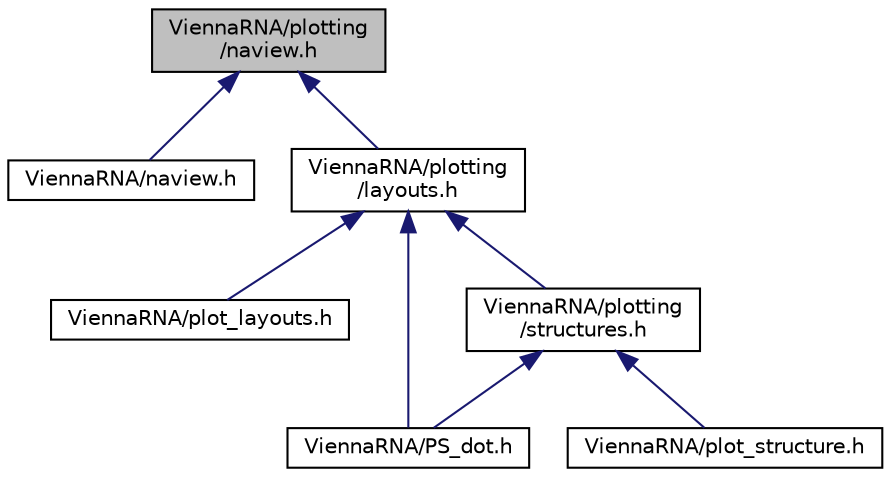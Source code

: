 digraph "ViennaRNA/plotting/naview.h"
{
 // INTERACTIVE_SVG=YES
 // LATEX_PDF_SIZE
  bgcolor="transparent";
  edge [fontname="Helvetica",fontsize="10",labelfontname="Helvetica",labelfontsize="10"];
  node [fontname="Helvetica",fontsize="10",shape=record];
  Node1 [label="ViennaRNA/plotting\l/naview.h",height=0.2,width=0.4,color="black", fillcolor="grey75", style="filled", fontcolor="black",tooltip="Implementation of the Naview RNA secondary structure layout algorithm ."];
  Node1 -> Node2 [dir="back",color="midnightblue",fontsize="10",style="solid",fontname="Helvetica"];
  Node2 [label="ViennaRNA/naview.h",height=0.2,width=0.4,color="black",URL="$naview_8h.html",tooltip="Use ViennaRNA/plotting/naview.h instead."];
  Node1 -> Node3 [dir="back",color="midnightblue",fontsize="10",style="solid",fontname="Helvetica"];
  Node3 [label="ViennaRNA/plotting\l/layouts.h",height=0.2,width=0.4,color="black",URL="$layouts_8h.html",tooltip="Secondary structure plot layout algorithms."];
  Node3 -> Node4 [dir="back",color="midnightblue",fontsize="10",style="solid",fontname="Helvetica"];
  Node4 [label="ViennaRNA/plot_layouts.h",height=0.2,width=0.4,color="black",URL="$plot__layouts_8h.html",tooltip="Use ViennaRNA/plotting/layouts.h instead."];
  Node3 -> Node5 [dir="back",color="midnightblue",fontsize="10",style="solid",fontname="Helvetica"];
  Node5 [label="ViennaRNA/PS_dot.h",height=0.2,width=0.4,color="black",URL="$PS__dot_8h.html",tooltip="Use ViennaRNA/plotting/probabilities.h instead."];
  Node3 -> Node6 [dir="back",color="midnightblue",fontsize="10",style="solid",fontname="Helvetica"];
  Node6 [label="ViennaRNA/plotting\l/structures.h",height=0.2,width=0.4,color="black",URL="$plotting_2structures_8h.html",tooltip="Various functions for plotting RNA secondary structures."];
  Node6 -> Node7 [dir="back",color="midnightblue",fontsize="10",style="solid",fontname="Helvetica"];
  Node7 [label="ViennaRNA/plot_structure.h",height=0.2,width=0.4,color="black",URL="$plot__structure_8h.html",tooltip="Use ViennaRNA/plotting/structures.h instead."];
  Node6 -> Node5 [dir="back",color="midnightblue",fontsize="10",style="solid",fontname="Helvetica"];
}
